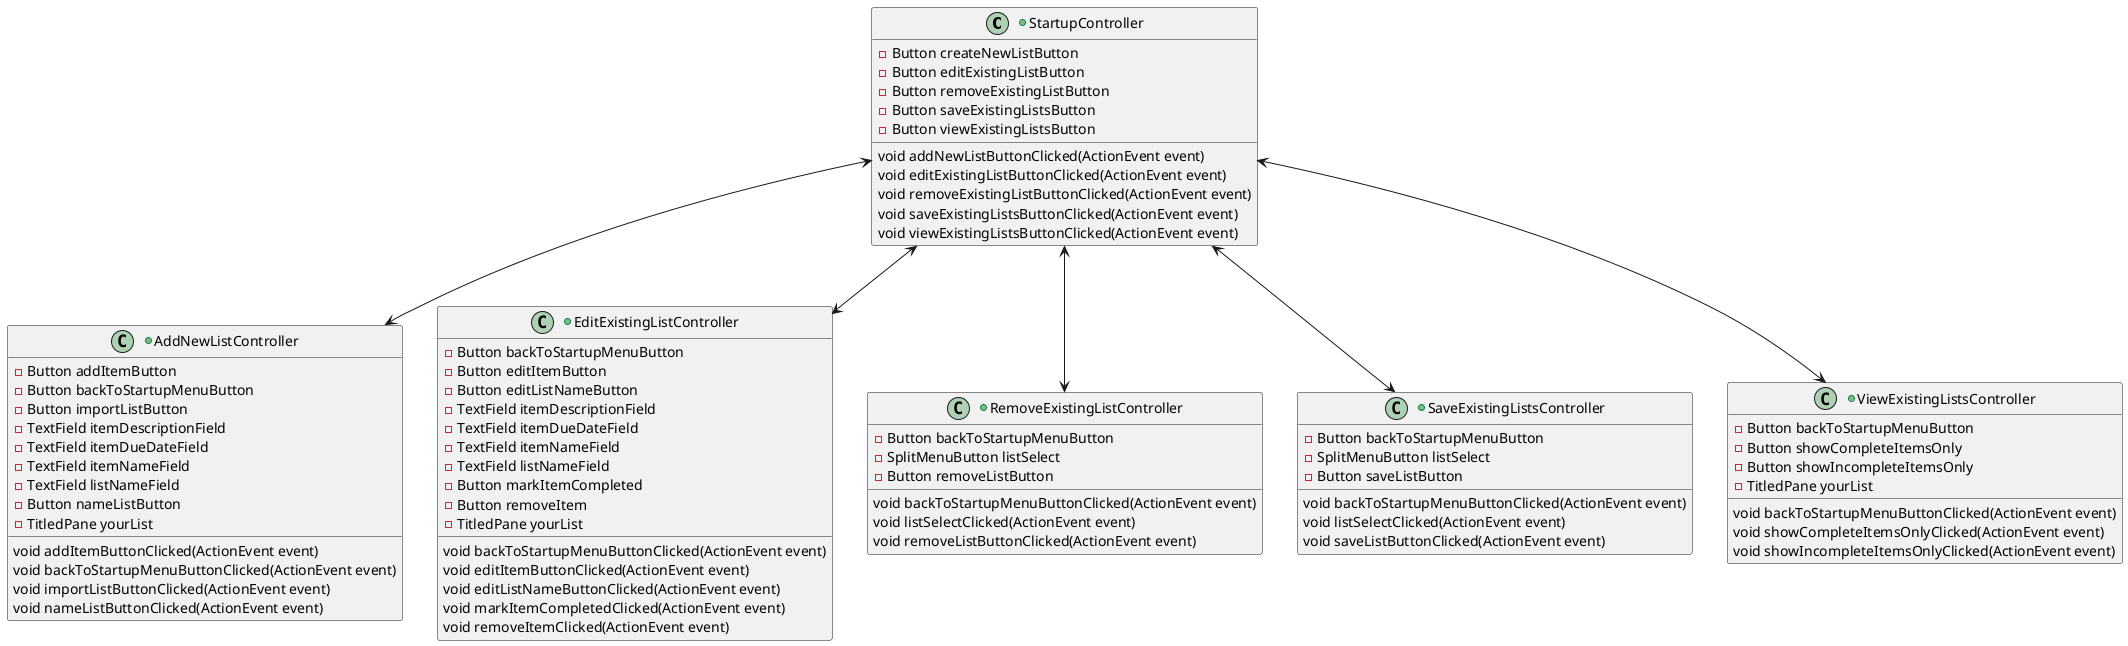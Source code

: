 @startuml

+class StartupController{
-Button createNewListButton
-Button editExistingListButton
-Button removeExistingListButton
-Button saveExistingListsButton
-Button viewExistingListsButton
void addNewListButtonClicked(ActionEvent event)
void editExistingListButtonClicked(ActionEvent event)
void removeExistingListButtonClicked(ActionEvent event)
void saveExistingListsButtonClicked(ActionEvent event)
void viewExistingListsButtonClicked(ActionEvent event)
}

+class AddNewListController{
-Button addItemButton
-Button backToStartupMenuButton
-Button importListButton
-TextField itemDescriptionField
-TextField itemDueDateField
-TextField itemNameField
-TextField listNameField
-Button nameListButton
-TitledPane yourList
void addItemButtonClicked(ActionEvent event)
void backToStartupMenuButtonClicked(ActionEvent event)
void importListButtonClicked(ActionEvent event)
void nameListButtonClicked(ActionEvent event)
}

+class EditExistingListController{
-Button backToStartupMenuButton
-Button editItemButton
-Button editListNameButton
-TextField itemDescriptionField
-TextField itemDueDateField
-TextField itemNameField
-TextField listNameField
-Button markItemCompleted
-Button removeItem
-TitledPane yourList
void backToStartupMenuButtonClicked(ActionEvent event)
void editItemButtonClicked(ActionEvent event)
void editListNameButtonClicked(ActionEvent event)
void markItemCompletedClicked(ActionEvent event)
void removeItemClicked(ActionEvent event)
}

+class RemoveExistingListController{
-Button backToStartupMenuButton
-SplitMenuButton listSelect
-Button removeListButton
void backToStartupMenuButtonClicked(ActionEvent event)
void listSelectClicked(ActionEvent event)
void removeListButtonClicked(ActionEvent event)
}

+class SaveExistingListsController{
-Button backToStartupMenuButton
-SplitMenuButton listSelect
-Button saveListButton
void backToStartupMenuButtonClicked(ActionEvent event)
void listSelectClicked(ActionEvent event)
void saveListButtonClicked(ActionEvent event)
}

+class ViewExistingListsController{
-Button backToStartupMenuButton
-Button showCompleteItemsOnly
-Button showIncompleteItemsOnly
-TitledPane yourList
void backToStartupMenuButtonClicked(ActionEvent event)
void showCompleteItemsOnlyClicked(ActionEvent event)
void showIncompleteItemsOnlyClicked(ActionEvent event)
}

StartupController<-->AddNewListController
StartupController<-->EditExistingListController
StartupController<-->RemoveExistingListController
StartupController<-->SaveExistingListsController
StartupController<-->ViewExistingListsController

@enduml